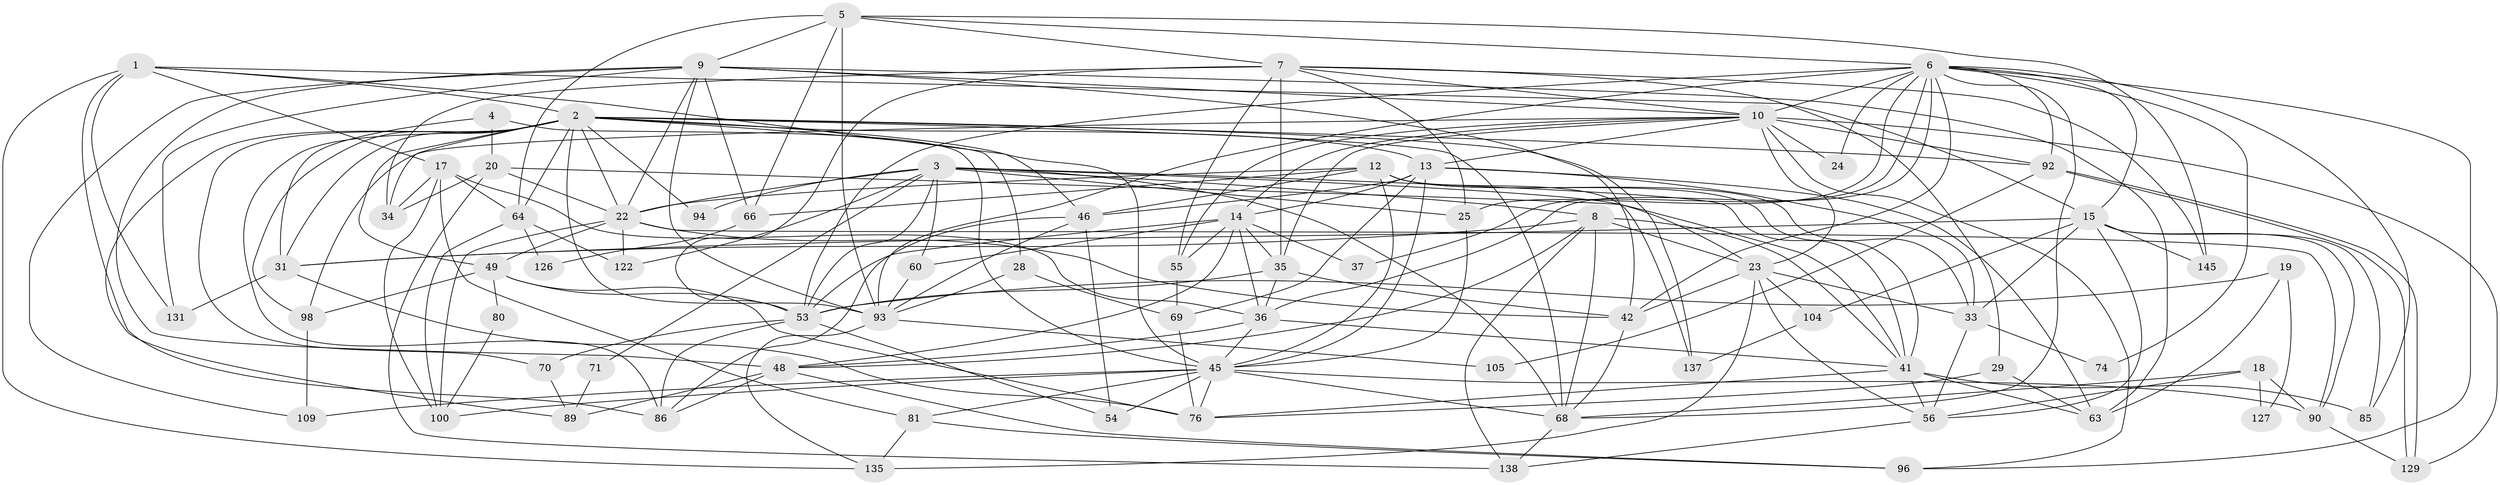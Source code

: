 // original degree distribution, {3: 0.24324324324324326, 7: 0.05405405405405406, 4: 0.3108108108108108, 8: 0.006756756756756757, 6: 0.0945945945945946, 5: 0.14864864864864866, 2: 0.14189189189189189}
// Generated by graph-tools (version 1.1) at 2025/15/03/09/25 04:15:07]
// undirected, 74 vertices, 207 edges
graph export_dot {
graph [start="1"]
  node [color=gray90,style=filled];
  1 [super="+144+73"];
  2 [super="+44+11+83+27+78"];
  3 [super="+61"];
  4;
  5 [super="+75"];
  6 [super="+102"];
  7 [super="+119+117"];
  8 [super="+21"];
  9 [super="+32+16"];
  10 [super="+26"];
  12 [super="+132+111"];
  13 [super="+50+52"];
  14 [super="+40+77"];
  15 [super="+43+136"];
  17 [super="+38"];
  18;
  19;
  20;
  22 [super="+99+39"];
  23 [super="+65+57"];
  24;
  25 [super="+59"];
  28;
  29;
  31 [super="+113"];
  33 [super="+79+139"];
  34 [super="+51"];
  35 [super="+114"];
  36 [super="+67+72"];
  37;
  41 [super="+118"];
  42 [super="+84"];
  45 [super="+97+82"];
  46 [super="+58"];
  48 [super="+91"];
  49 [super="+108"];
  53 [super="+62+134"];
  54 [super="+106"];
  55;
  56 [super="+140+88"];
  60;
  63 [super="+101"];
  64 [super="+116"];
  66;
  68 [super="+103+125"];
  69;
  70 [super="+112"];
  71;
  74;
  76;
  80;
  81 [super="+128"];
  85;
  86;
  89;
  90 [super="+124"];
  92;
  93 [super="+141+133"];
  94;
  96;
  98;
  100 [super="+143"];
  104;
  105;
  109;
  122;
  126;
  127;
  129;
  131;
  135;
  137;
  138;
  145;
  1 -- 135;
  1 -- 131;
  1 -- 15;
  1 -- 46;
  1 -- 2;
  1 -- 86;
  1 -- 17;
  2 -- 137;
  2 -- 49;
  2 -- 98;
  2 -- 68;
  2 -- 28;
  2 -- 13 [weight=2];
  2 -- 31;
  2 -- 22;
  2 -- 34;
  2 -- 70 [weight=2];
  2 -- 92;
  2 -- 94;
  2 -- 45;
  2 -- 64;
  2 -- 89;
  2 -- 93;
  2 -- 86;
  3 -- 122;
  3 -- 53;
  3 -- 68 [weight=2];
  3 -- 71;
  3 -- 8;
  3 -- 22;
  3 -- 25;
  3 -- 60;
  3 -- 94;
  3 -- 41;
  3 -- 23;
  4 -- 31;
  4 -- 20;
  4 -- 45;
  5 -- 145;
  5 -- 66;
  5 -- 7;
  5 -- 6;
  5 -- 9;
  5 -- 64;
  5 -- 93;
  6 -- 96;
  6 -- 10 [weight=2];
  6 -- 24;
  6 -- 74;
  6 -- 36 [weight=2];
  6 -- 37;
  6 -- 42;
  6 -- 85;
  6 -- 53;
  6 -- 25;
  6 -- 92;
  6 -- 93;
  6 -- 68;
  6 -- 15;
  7 -- 35;
  7 -- 53;
  7 -- 145;
  7 -- 55;
  7 -- 10;
  7 -- 29;
  7 -- 34;
  7 -- 25;
  8 -- 48;
  8 -- 41;
  8 -- 138;
  8 -- 31;
  8 -- 68;
  8 -- 23;
  9 -- 131;
  9 -- 109;
  9 -- 22;
  9 -- 66;
  9 -- 10;
  9 -- 42;
  9 -- 93;
  9 -- 63 [weight=2];
  9 -- 48 [weight=2];
  10 -- 35;
  10 -- 96;
  10 -- 129;
  10 -- 98;
  10 -- 13;
  10 -- 55;
  10 -- 23 [weight=2];
  10 -- 24;
  10 -- 92;
  10 -- 14;
  12 -- 137;
  12 -- 66 [weight=2];
  12 -- 22 [weight=2];
  12 -- 33;
  12 -- 45;
  12 -- 46;
  12 -- 41;
  13 -- 69;
  13 -- 46;
  13 -- 33;
  13 -- 45;
  13 -- 14;
  13 -- 63;
  14 -- 60;
  14 -- 35;
  14 -- 37;
  14 -- 53 [weight=2];
  14 -- 55;
  14 -- 36;
  14 -- 48;
  15 -- 56;
  15 -- 104;
  15 -- 145;
  15 -- 85;
  15 -- 33;
  15 -- 90;
  15 -- 31;
  17 -- 36;
  17 -- 81;
  17 -- 34;
  17 -- 100;
  17 -- 64;
  18 -- 90;
  18 -- 127;
  18 -- 68;
  18 -- 56;
  19 -- 53;
  19 -- 63;
  19 -- 127;
  20 -- 41;
  20 -- 22;
  20 -- 138;
  20 -- 34;
  22 -- 90;
  22 -- 42;
  22 -- 49 [weight=2];
  22 -- 122;
  22 -- 100;
  23 -- 33;
  23 -- 42;
  23 -- 135;
  23 -- 104;
  23 -- 56;
  25 -- 45;
  28 -- 69;
  28 -- 93;
  29 -- 76;
  29 -- 63;
  31 -- 131;
  31 -- 76;
  33 -- 74;
  33 -- 56;
  35 -- 42;
  35 -- 53;
  35 -- 36;
  36 -- 41;
  36 -- 45;
  36 -- 48;
  41 -- 85;
  41 -- 76;
  41 -- 56;
  41 -- 63;
  42 -- 68;
  45 -- 100;
  45 -- 109;
  45 -- 54;
  45 -- 90;
  45 -- 68;
  45 -- 81;
  45 -- 76;
  46 -- 54;
  46 -- 86;
  46 -- 93;
  48 -- 86;
  48 -- 89;
  48 -- 96;
  49 -- 80;
  49 -- 98;
  49 -- 53;
  49 -- 76;
  53 -- 86;
  53 -- 54;
  53 -- 70;
  55 -- 69;
  56 -- 138;
  60 -- 93;
  64 -- 100 [weight=2];
  64 -- 122;
  64 -- 126;
  66 -- 126;
  68 -- 138;
  69 -- 76;
  70 -- 89;
  71 -- 89;
  80 -- 100;
  81 -- 135;
  81 -- 96;
  90 -- 129;
  92 -- 129;
  92 -- 129;
  92 -- 105;
  93 -- 135;
  93 -- 105;
  98 -- 109;
  104 -- 137;
}
